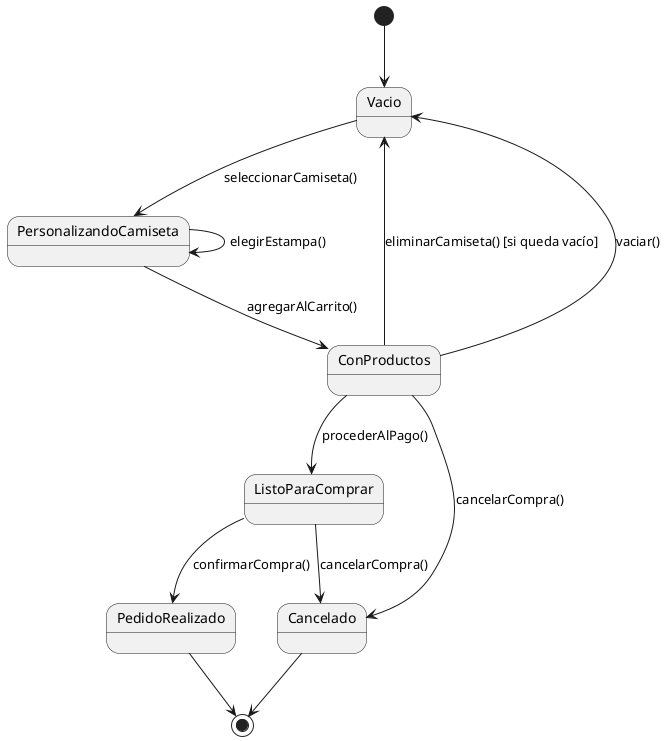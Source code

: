 @startuml
[*] --> Vacio

Vacio --> PersonalizandoCamiseta : seleccionarCamiseta()
PersonalizandoCamiseta --> PersonalizandoCamiseta : elegirEstampa()
PersonalizandoCamiseta --> ConProductos : agregarAlCarrito()

ConProductos --> Vacio : eliminarCamiseta() [si queda vacío]
ConProductos --> ListoParaComprar : procederAlPago()
ListoParaComprar --> PedidoRealizado : confirmarCompra()
ListoParaComprar --> Cancelado : cancelarCompra()
ConProductos --> Cancelado : cancelarCompra()
ConProductos --> Vacio : vaciar()

PedidoRealizado --> [*]
Cancelado --> [*]
@enduml
